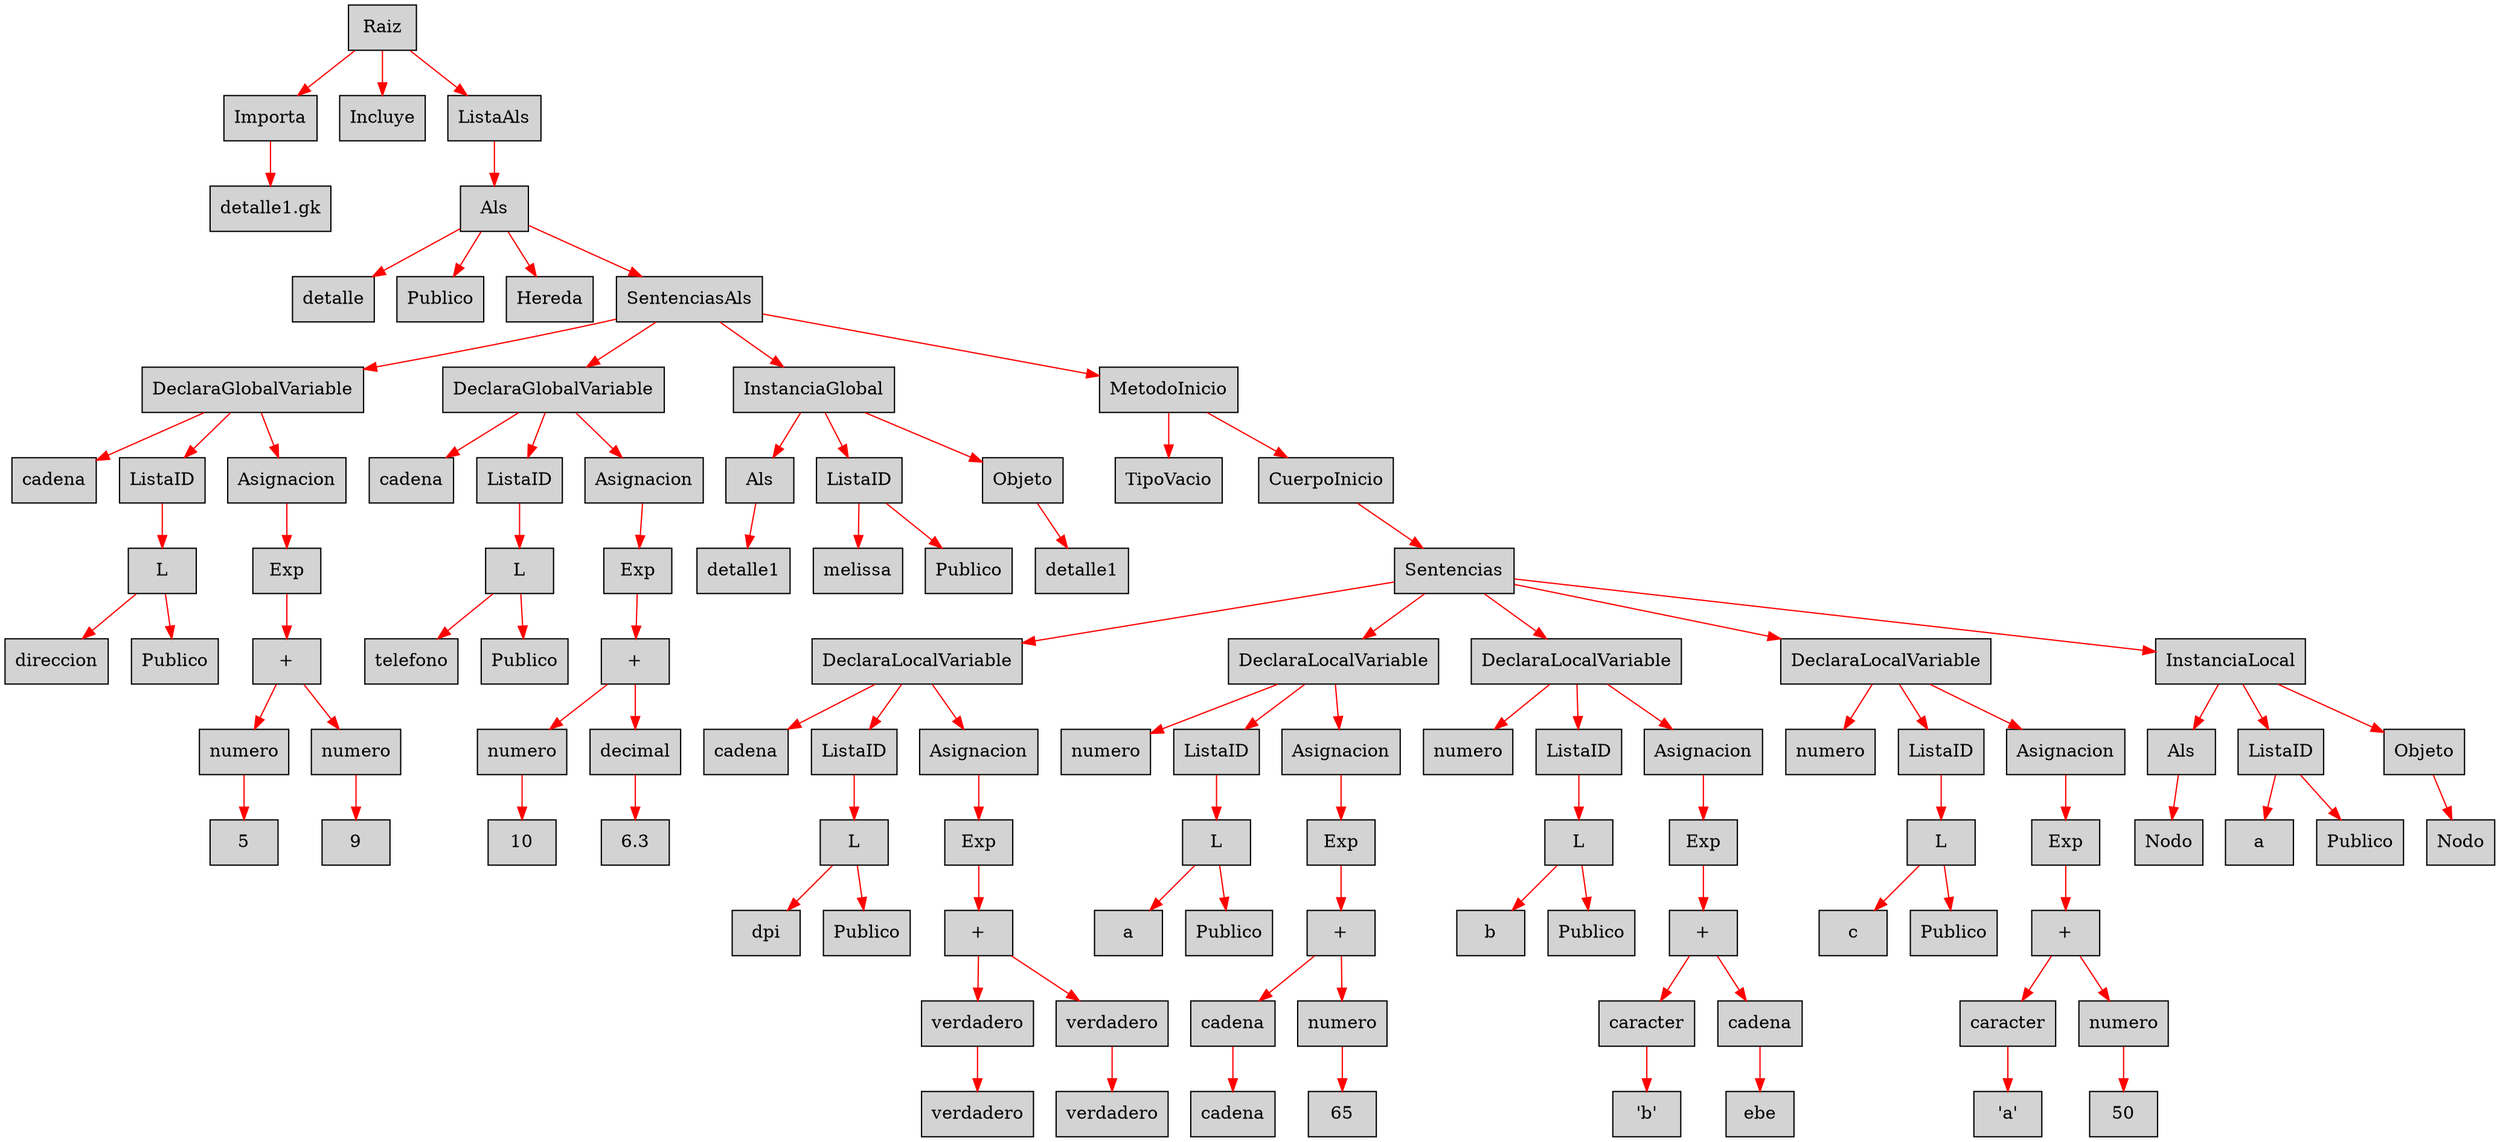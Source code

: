 digraph G {node[shape=box, style=filled]; edge[color=red]
node279132890[label="Raiz"];
 node279132890->node1882462560;node1882462560[label="Importa"];
 node1882462560->node686809120;node686809120[label="detalle1.gk"];
 node279132890->node1291308157;node1291308157[label="Incluye"];
 node279132890->node1166760659;node1166760659[label="ListaAls"];
 node1166760659->node354726939;node354726939[label="Als"];
 node354726939->node1117632639;node1117632639[label="detalle"];
 node354726939->node821756021;node821756021[label="Publico"];
 node354726939->node800688507;node800688507[label="Hereda"];
 node354726939->node520975611;node520975611[label="SentenciasAls"];
 node520975611->node821852453;node821852453[label="DeclaraGlobalVariable"];
 node821852453->node1483485159;node1483485159[label="cadena"];
 node821852453->node1006471104;node1006471104[label="ListaID"];
 node1006471104->node1336116968;node1336116968[label="L"];
 node1336116968->node474348392;node474348392[label="direccion"];
 node1336116968->node628096016;node628096016[label="Publico"];
 node821852453->node1920711930;node1920711930[label="Asignacion"];
 node1920711930->node557641883;node557641883[label="Exp"];
 node557641883->node311546223;node311546223[label="+"];
 node311546223->node1212424273;node1212424273[label="numero"];
 node1212424273->node1744296399;node1744296399[label="5"];
 node311546223->node562644354;node562644354[label="numero"];
 node562644354->node1024451189;node1024451189[label="9"];
 node520975611->node1411386157;node1411386157[label="DeclaraGlobalVariable"];
 node1411386157->node230726087;node230726087[label="cadena"];
 node1411386157->node1720613032;node1720613032[label="ListaID"];
 node1720613032->node617620038;node617620038[label="L"];
 node617620038->node1895644306;node1895644306[label="telefono"];
 node617620038->node2038078955;node2038078955[label="Publico"];
 node1411386157->node1814360404;node1814360404[label="Asignacion"];
 node1814360404->node1229143172;node1229143172[label="Exp"];
 node1229143172->node1354989714;node1354989714[label="+"];
 node1354989714->node2105264804;node2105264804[label="numero"];
 node2105264804->node907946510;node907946510[label="10"];
 node1354989714->node1726584661;node1726584661[label="decimal"];
 node1726584661->node719473674;node719473674[label="6.3"];
 node520975611->node166698264;node166698264[label="InstanciaGlobal"];
 node166698264->node1315346545;node1315346545[label="Als"];
 node1315346545->node1679818199;node1679818199[label="detalle1"];
 node166698264->node1545957186;node1545957186[label="ListaID"];
 node1545957186->node701968003;node701968003[label="melissa"];
 node1545957186->node1393073880;node1393073880[label="Publico"];
 node166698264->node1214390315;node1214390315[label="Objeto"];
 node1214390315->node1070209306;node1070209306[label="detalle1"];
 node520975611->node804883286;node804883286[label="MetodoInicio"];
 node804883286->node940588591;node940588591[label="TipoVacio"];
 node804883286->node1638543998;node1638543998[label="CuerpoInicio"];
 node1638543998->node247985560;node247985560[label="Sentencias"];
 node247985560->node1829202989;node1829202989[label="DeclaraLocalVariable"];
 node1829202989->node1423951588;node1423951588[label="cadena"];
 node1829202989->node1691760579;node1691760579[label="ListaID"];
 node1691760579->node1435264500;node1435264500[label="L"];
 node1435264500->node62655852;node62655852[label="dpi"];
 node1435264500->node704512793;node704512793[label="Publico"];
 node1829202989->node2084786634;node2084786634[label="Asignacion"];
 node2084786634->node1255553139;node1255553139[label="Exp"];
 node1255553139->node702712616;node702712616[label="+"];
 node702712616->node1885189062;node1885189062[label="verdadero"];
 node1885189062->node385245446;node385245446[label="verdadero"];
 node702712616->node1830340107;node1830340107[label="verdadero"];
 node1830340107->node1344191307;node1344191307[label="verdadero"];
 node247985560->node1304486157;node1304486157[label="DeclaraLocalVariable"];
 node1304486157->node1746622434;node1746622434[label="numero"];
 node1304486157->node1134099572;node1134099572[label="ListaID"];
 node1134099572->node1719260079;node1719260079[label="L"];
 node1719260079->node746299108;node746299108[label="a"];
 node1719260079->node518875342;node518875342[label="Publico"];
 node1304486157->node437410875;node437410875[label="Asignacion"];
 node437410875->node845025405;node845025405[label="Exp"];
 node845025405->node1117926508;node1117926508[label="+"];
 node1117926508->node939302894;node939302894[label="cadena"];
 node939302894->node1065873070;node1065873070[label="cadena"];
 node1117926508->node2098781403;node2098781403[label="numero"];
 node2098781403->node785028672;node785028672[label="65"];
 node247985560->node2098888600;node2098888600[label="DeclaraLocalVariable"];
 node2098888600->node2103970827;node2103970827[label="numero"];
 node2098888600->node1185806713;node1185806713[label="ListaID"];
 node1185806713->node1018109818;node1018109818[label="L"];
 node1018109818->node308756936;node308756936[label="b"];
 node1018109818->node793911259;node793911259[label="Publico"];
 node2098888600->node102583673;node102583673[label="Asignacion"];
 node102583673->node1108203023;node1108203023[label="Exp"];
 node1108203023->node1783412359;node1783412359[label="+"];
 node1783412359->node1432342738;node1432342738[label="caracter"];
 node1432342738->node969226629;node969226629[label="'b'"];
 node1783412359->node357838108;node357838108[label="cadena"];
 node357838108->node446912959;node446912959[label="ebe"];
 node247985560->node827442041;node827442041[label="DeclaraLocalVariable"];
 node827442041->node558423495;node558423495[label="numero"];
 node827442041->node364914751;node364914751[label="ListaID"];
 node364914751->node363787673;node363787673[label="L"];
 node363787673->node710649438;node710649438[label="c"];
 node363787673->node1301995575;node1301995575[label="Publico"];
 node827442041->node1502591083;node1502591083[label="Asignacion"];
 node1502591083->node997170430;node997170430[label="Exp"];
 node997170430->node1290904731;node1290904731[label="+"];
 node1290904731->node1458601578;node1458601578[label="caracter"];
 node1458601578->node1914230847;node1914230847[label="'a'"];
 node1290904731->node903291630;node903291630[label="numero"];
 node903291630->node1950588339;node1950588339[label="50"];
 node247985560->node563457663;node563457663[label="InstanciaLocal"];
 node563457663->node360207186;node360207186[label="Als"];
 node360207186->node431276865;node431276865[label="Nodo"];
 node563457663->node1911712705;node1911712705[label="ListaID"];
 node1911712705->node2107164118;node2107164118[label="a"];
 node1911712705->node716041204;node716041204[label="Publico"];
 node563457663->node364682027;node364682027[label="Objeto"];
 node364682027->node2003981886;node2003981886[label="Nodo"];

}

